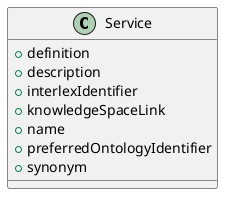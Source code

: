 @startuml
class Service {
+definition
+description
+interlexIdentifier
+knowledgeSpaceLink
+name
+preferredOntologyIdentifier
+synonym

}

@enduml